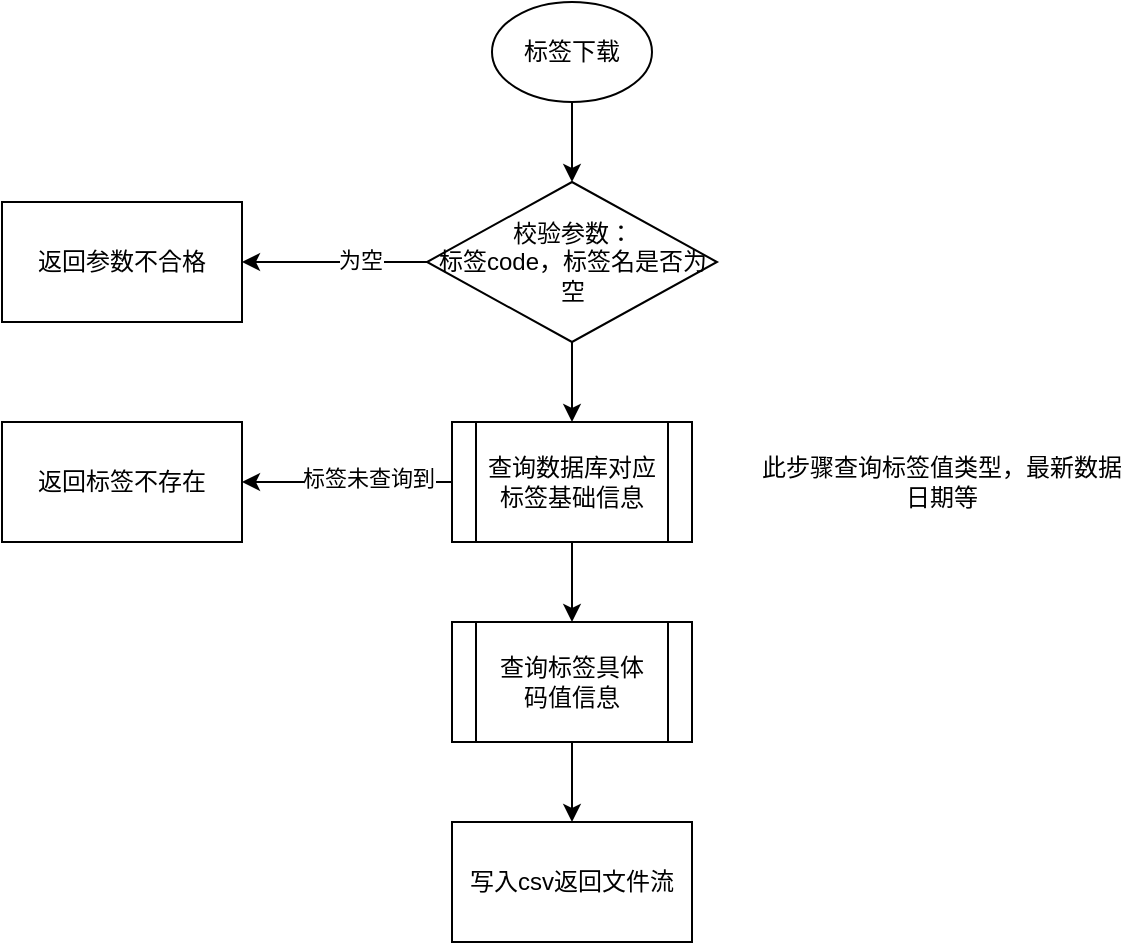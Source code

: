 <mxfile version="24.7.17">
  <diagram name="第 1 页" id="e8v0tARPIj5isZH4Feat">
    <mxGraphModel dx="1026" dy="650" grid="1" gridSize="10" guides="1" tooltips="1" connect="1" arrows="1" fold="1" page="1" pageScale="1" pageWidth="827" pageHeight="1169" math="0" shadow="0">
      <root>
        <mxCell id="0" />
        <mxCell id="1" parent="0" />
        <mxCell id="gV67Do4MyYPFfWXHUoDw-1" value="标签下载" style="ellipse;whiteSpace=wrap;html=1;" vertex="1" parent="1">
          <mxGeometry x="330" y="130" width="80" height="50" as="geometry" />
        </mxCell>
        <mxCell id="gV67Do4MyYPFfWXHUoDw-4" value="" style="edgeStyle=orthogonalEdgeStyle;rounded=0;orthogonalLoop=1;jettySize=auto;html=1;" edge="1" parent="1" source="gV67Do4MyYPFfWXHUoDw-1" target="gV67Do4MyYPFfWXHUoDw-5">
          <mxGeometry relative="1" as="geometry">
            <mxPoint x="370" y="180" as="sourcePoint" />
            <mxPoint x="370" y="255" as="targetPoint" />
          </mxGeometry>
        </mxCell>
        <mxCell id="gV67Do4MyYPFfWXHUoDw-7" value="" style="edgeStyle=orthogonalEdgeStyle;rounded=0;orthogonalLoop=1;jettySize=auto;html=1;" edge="1" parent="1" source="gV67Do4MyYPFfWXHUoDw-5" target="gV67Do4MyYPFfWXHUoDw-6">
          <mxGeometry relative="1" as="geometry" />
        </mxCell>
        <mxCell id="gV67Do4MyYPFfWXHUoDw-9" value="为空" style="edgeLabel;html=1;align=center;verticalAlign=middle;resizable=0;points=[];" vertex="1" connectable="0" parent="gV67Do4MyYPFfWXHUoDw-7">
          <mxGeometry x="-0.276" y="-1" relative="1" as="geometry">
            <mxPoint as="offset" />
          </mxGeometry>
        </mxCell>
        <mxCell id="gV67Do4MyYPFfWXHUoDw-11" value="" style="edgeStyle=orthogonalEdgeStyle;rounded=0;orthogonalLoop=1;jettySize=auto;html=1;" edge="1" parent="1" source="gV67Do4MyYPFfWXHUoDw-5" target="gV67Do4MyYPFfWXHUoDw-10">
          <mxGeometry relative="1" as="geometry" />
        </mxCell>
        <mxCell id="gV67Do4MyYPFfWXHUoDw-5" value="校验参数：&lt;div&gt;标签code，标签名是否为空&lt;/div&gt;" style="rhombus;whiteSpace=wrap;html=1;" vertex="1" parent="1">
          <mxGeometry x="297.5" y="220" width="145" height="80" as="geometry" />
        </mxCell>
        <mxCell id="gV67Do4MyYPFfWXHUoDw-6" value="返回参数不合格" style="whiteSpace=wrap;html=1;" vertex="1" parent="1">
          <mxGeometry x="85" y="230" width="120" height="60" as="geometry" />
        </mxCell>
        <mxCell id="gV67Do4MyYPFfWXHUoDw-14" value="" style="edgeStyle=orthogonalEdgeStyle;rounded=0;orthogonalLoop=1;jettySize=auto;html=1;" edge="1" parent="1" source="gV67Do4MyYPFfWXHUoDw-10" target="gV67Do4MyYPFfWXHUoDw-13">
          <mxGeometry relative="1" as="geometry" />
        </mxCell>
        <mxCell id="gV67Do4MyYPFfWXHUoDw-15" value="标签未查询到" style="edgeLabel;html=1;align=center;verticalAlign=middle;resizable=0;points=[];" vertex="1" connectable="0" parent="gV67Do4MyYPFfWXHUoDw-14">
          <mxGeometry x="-0.2" y="-2" relative="1" as="geometry">
            <mxPoint as="offset" />
          </mxGeometry>
        </mxCell>
        <mxCell id="gV67Do4MyYPFfWXHUoDw-17" value="" style="edgeStyle=orthogonalEdgeStyle;rounded=0;orthogonalLoop=1;jettySize=auto;html=1;" edge="1" parent="1" source="gV67Do4MyYPFfWXHUoDw-10" target="gV67Do4MyYPFfWXHUoDw-16">
          <mxGeometry relative="1" as="geometry" />
        </mxCell>
        <mxCell id="gV67Do4MyYPFfWXHUoDw-10" value="查询数据库对应标签基础信息" style="shape=process;whiteSpace=wrap;html=1;backgroundOutline=1;" vertex="1" parent="1">
          <mxGeometry x="310" y="340" width="120" height="60" as="geometry" />
        </mxCell>
        <mxCell id="gV67Do4MyYPFfWXHUoDw-12" value="此步骤查询标签值类型，最新数据日期等" style="text;html=1;align=center;verticalAlign=middle;whiteSpace=wrap;rounded=0;" vertex="1" parent="1">
          <mxGeometry x="460" y="355" width="190" height="30" as="geometry" />
        </mxCell>
        <mxCell id="gV67Do4MyYPFfWXHUoDw-13" value="返回标签不存在" style="whiteSpace=wrap;html=1;" vertex="1" parent="1">
          <mxGeometry x="85" y="340" width="120" height="60" as="geometry" />
        </mxCell>
        <mxCell id="gV67Do4MyYPFfWXHUoDw-19" value="" style="edgeStyle=orthogonalEdgeStyle;rounded=0;orthogonalLoop=1;jettySize=auto;html=1;" edge="1" parent="1" source="gV67Do4MyYPFfWXHUoDw-16" target="gV67Do4MyYPFfWXHUoDw-18">
          <mxGeometry relative="1" as="geometry" />
        </mxCell>
        <mxCell id="gV67Do4MyYPFfWXHUoDw-16" value="查询标签具体&lt;div&gt;码值信息&lt;/div&gt;" style="shape=process;whiteSpace=wrap;html=1;backgroundOutline=1;" vertex="1" parent="1">
          <mxGeometry x="310" y="440" width="120" height="60" as="geometry" />
        </mxCell>
        <mxCell id="gV67Do4MyYPFfWXHUoDw-18" value="写入csv返回文件流" style="whiteSpace=wrap;html=1;" vertex="1" parent="1">
          <mxGeometry x="310" y="540" width="120" height="60" as="geometry" />
        </mxCell>
      </root>
    </mxGraphModel>
  </diagram>
</mxfile>
